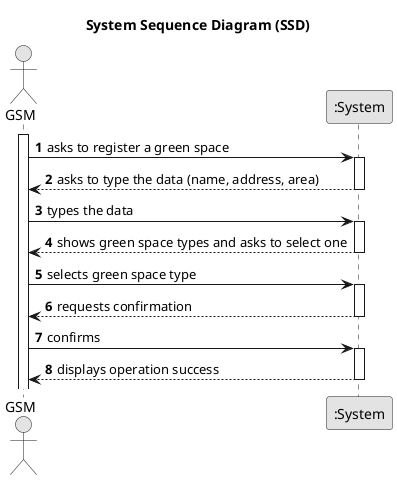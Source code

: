 @startuml
skinparam monochrome true
skinparam packageStyle rectangle
skinparam shadowing false

title System Sequence Diagram (SSD)

autonumber

actor "GSM" as Employee
participant ":System" as System

activate Employee

    Employee -> System : asks to register a green space
    activate System

                System --> Employee : asks to type the data (name, address, area)
            deactivate System

            Employee -> System : types the data
                activate System

        System --> Employee : shows green space types and asks to select one
    deactivate System

    Employee -> System : selects green space type
        activate System

        System --> Employee : requests confirmation
            deactivate System

            Employee -> System : confirms
                activate System





            System --> Employee : displays operation success
        deactivate System



@enduml